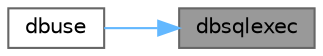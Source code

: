 digraph "dbsqlexec"
{
 // LATEX_PDF_SIZE
  bgcolor="transparent";
  edge [fontname=Helvetica,fontsize=10,labelfontname=Helvetica,labelfontsize=10];
  node [fontname=Helvetica,fontsize=10,shape=box,height=0.2,width=0.4];
  rankdir="RL";
  Node1 [id="Node000001",label="dbsqlexec",height=0.2,width=0.4,color="gray40", fillcolor="grey60", style="filled", fontcolor="black",tooltip="send the SQL command to the server and wait for an answer."];
  Node1 -> Node2 [id="edge1_Node000001_Node000002",dir="back",color="steelblue1",style="solid",tooltip=" "];
  Node2 [id="Node000002",label="dbuse",height=0.2,width=0.4,color="grey40", fillcolor="white", style="filled",URL="$a00575.html#ga66ea891910f0a357cc78107d6ab7d962",tooltip="Change current database."];
}

